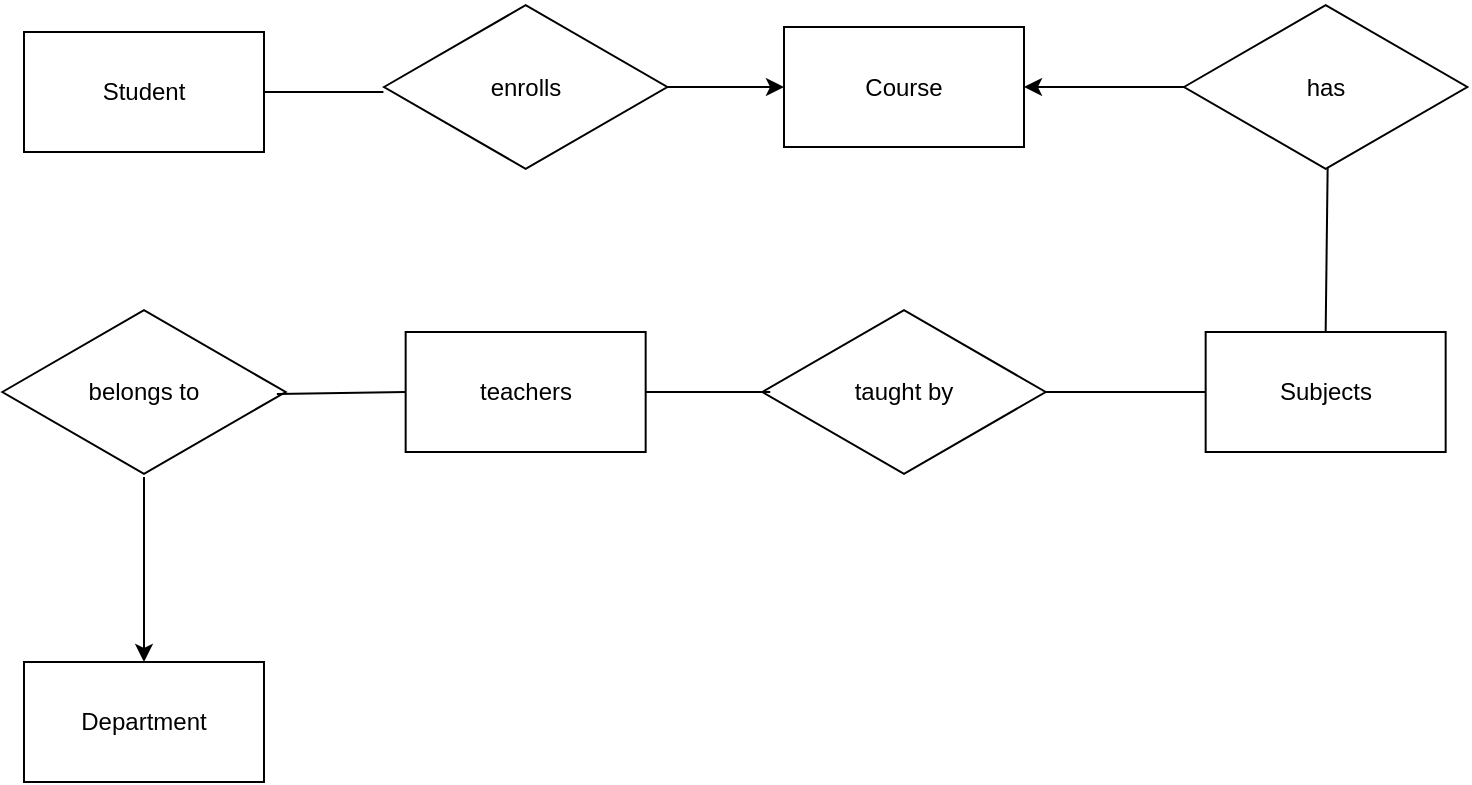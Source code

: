 <mxfile>
    <diagram id="2pqqVvOSEyKF3Q4u4-Lp" name="Page-1">
        <mxGraphModel dx="1331" dy="661" grid="1" gridSize="10" guides="1" tooltips="1" connect="1" arrows="1" fold="1" page="1" pageScale="1" pageWidth="850" pageHeight="1100" math="0" shadow="0">
            <root>
                <mxCell id="0"/>
                <mxCell id="1" parent="0"/>
                <mxCell id="19" value="Student" style="rounded=0;whiteSpace=wrap;html=1;" vertex="1" parent="1">
                    <mxGeometry x="70" y="120" width="120" height="60" as="geometry"/>
                </mxCell>
                <mxCell id="20" value="" style="endArrow=none;html=1;elbow=vertical;entryX=1;entryY=0.5;entryDx=0;entryDy=0;exitX=-0.002;exitY=0.529;exitDx=0;exitDy=0;exitPerimeter=0;" edge="1" parent="1" source="21" target="19">
                    <mxGeometry width="50" height="50" relative="1" as="geometry">
                        <mxPoint x="260" y="150" as="sourcePoint"/>
                        <mxPoint x="230" y="530" as="targetPoint"/>
                    </mxGeometry>
                </mxCell>
                <mxCell id="37" value="" style="edgeStyle=none;html=1;" edge="1" parent="1" source="21" target="25">
                    <mxGeometry relative="1" as="geometry"/>
                </mxCell>
                <mxCell id="21" value="enrolls" style="html=1;whiteSpace=wrap;aspect=fixed;shape=isoRectangle;" vertex="1" parent="1">
                    <mxGeometry x="250" y="105" width="141.67" height="85" as="geometry"/>
                </mxCell>
                <mxCell id="22" value="" style="endArrow=none;html=1;elbow=vertical;entryX=0.5;entryY=0;entryDx=0;entryDy=0;exitX=0.507;exitY=0.973;exitDx=0;exitDy=0;exitPerimeter=0;" edge="1" parent="1" source="26" target="28">
                    <mxGeometry width="50" height="50" relative="1" as="geometry">
                        <mxPoint x="260" y="220" as="sourcePoint"/>
                        <mxPoint x="200" y="220" as="targetPoint"/>
                    </mxGeometry>
                </mxCell>
                <mxCell id="25" value="Course" style="rounded=0;whiteSpace=wrap;html=1;" vertex="1" parent="1">
                    <mxGeometry x="450" y="117.5" width="120" height="60" as="geometry"/>
                </mxCell>
                <mxCell id="38" value="" style="edgeStyle=none;html=1;" edge="1" parent="1" source="26" target="25">
                    <mxGeometry relative="1" as="geometry"/>
                </mxCell>
                <mxCell id="26" value="has" style="html=1;whiteSpace=wrap;aspect=fixed;shape=isoRectangle;" vertex="1" parent="1">
                    <mxGeometry x="650" y="105" width="141.67" height="85" as="geometry"/>
                </mxCell>
                <mxCell id="28" value="Subjects" style="rounded=0;whiteSpace=wrap;html=1;" vertex="1" parent="1">
                    <mxGeometry x="660.83" y="270" width="120" height="60" as="geometry"/>
                </mxCell>
                <mxCell id="29" value="taught by" style="html=1;whiteSpace=wrap;aspect=fixed;shape=isoRectangle;" vertex="1" parent="1">
                    <mxGeometry x="439.17" y="257.5" width="141.67" height="85" as="geometry"/>
                </mxCell>
                <mxCell id="30" value="" style="endArrow=none;html=1;elbow=vertical;entryX=0.028;entryY=0.5;entryDx=0;entryDy=0;entryPerimeter=0;exitX=1;exitY=0.5;exitDx=0;exitDy=0;" edge="1" parent="1" source="32" target="29">
                    <mxGeometry width="50" height="50" relative="1" as="geometry">
                        <mxPoint x="340" y="300" as="sourcePoint"/>
                        <mxPoint x="580" y="158" as="targetPoint"/>
                    </mxGeometry>
                </mxCell>
                <mxCell id="31" value="" style="endArrow=none;html=1;elbow=vertical;entryX=0;entryY=0.5;entryDx=0;entryDy=0;exitX=0.994;exitY=0.5;exitDx=0;exitDy=0;exitPerimeter=0;" edge="1" parent="1" source="29" target="28">
                    <mxGeometry width="50" height="50" relative="1" as="geometry">
                        <mxPoint x="350" y="310" as="sourcePoint"/>
                        <mxPoint x="453" y="310" as="targetPoint"/>
                    </mxGeometry>
                </mxCell>
                <mxCell id="32" value="teachers" style="rounded=0;whiteSpace=wrap;html=1;" vertex="1" parent="1">
                    <mxGeometry x="260.83" y="270" width="120" height="60" as="geometry"/>
                </mxCell>
                <mxCell id="42" value="" style="edgeStyle=none;html=1;" edge="1" parent="1" source="39" target="41">
                    <mxGeometry relative="1" as="geometry"/>
                </mxCell>
                <mxCell id="39" value="belongs to" style="html=1;whiteSpace=wrap;aspect=fixed;shape=isoRectangle;" vertex="1" parent="1">
                    <mxGeometry x="59.16" y="257.5" width="141.67" height="85" as="geometry"/>
                </mxCell>
                <mxCell id="40" value="" style="endArrow=none;html=1;elbow=vertical;entryX=0.969;entryY=0.512;entryDx=0;entryDy=0;exitX=0;exitY=0.5;exitDx=0;exitDy=0;entryPerimeter=0;" edge="1" parent="1" source="32" target="39">
                    <mxGeometry width="50" height="50" relative="1" as="geometry">
                        <mxPoint x="260" y="160" as="sourcePoint"/>
                        <mxPoint x="200" y="160" as="targetPoint"/>
                    </mxGeometry>
                </mxCell>
                <mxCell id="41" value="Department" style="whiteSpace=wrap;html=1;" vertex="1" parent="1">
                    <mxGeometry x="69.995" y="435" width="120" height="60" as="geometry"/>
                </mxCell>
            </root>
        </mxGraphModel>
    </diagram>
</mxfile>